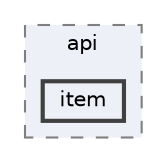digraph "item"
{
 // LATEX_PDF_SIZE
  bgcolor="transparent";
  edge [fontname=Helvetica,fontsize=10,labelfontname=Helvetica,labelfontsize=10];
  node [fontname=Helvetica,fontsize=10,shape=box,height=0.2,width=0.4];
  compound=true
  subgraph clusterdir_57799d9d50d0036b87fa9ec9caa8eebf {
    graph [ bgcolor="#edf0f7", pencolor="grey50", label="api", fontname=Helvetica,fontsize=10 style="filled,dashed", URL="dir_57799d9d50d0036b87fa9ec9caa8eebf.html",tooltip=""]
  dir_1268457b533f67198e85853e5d11246f [label="item", fillcolor="#edf0f7", color="grey25", style="filled,bold", URL="dir_1268457b533f67198e85853e5d11246f.html",tooltip=""];
  }
}
